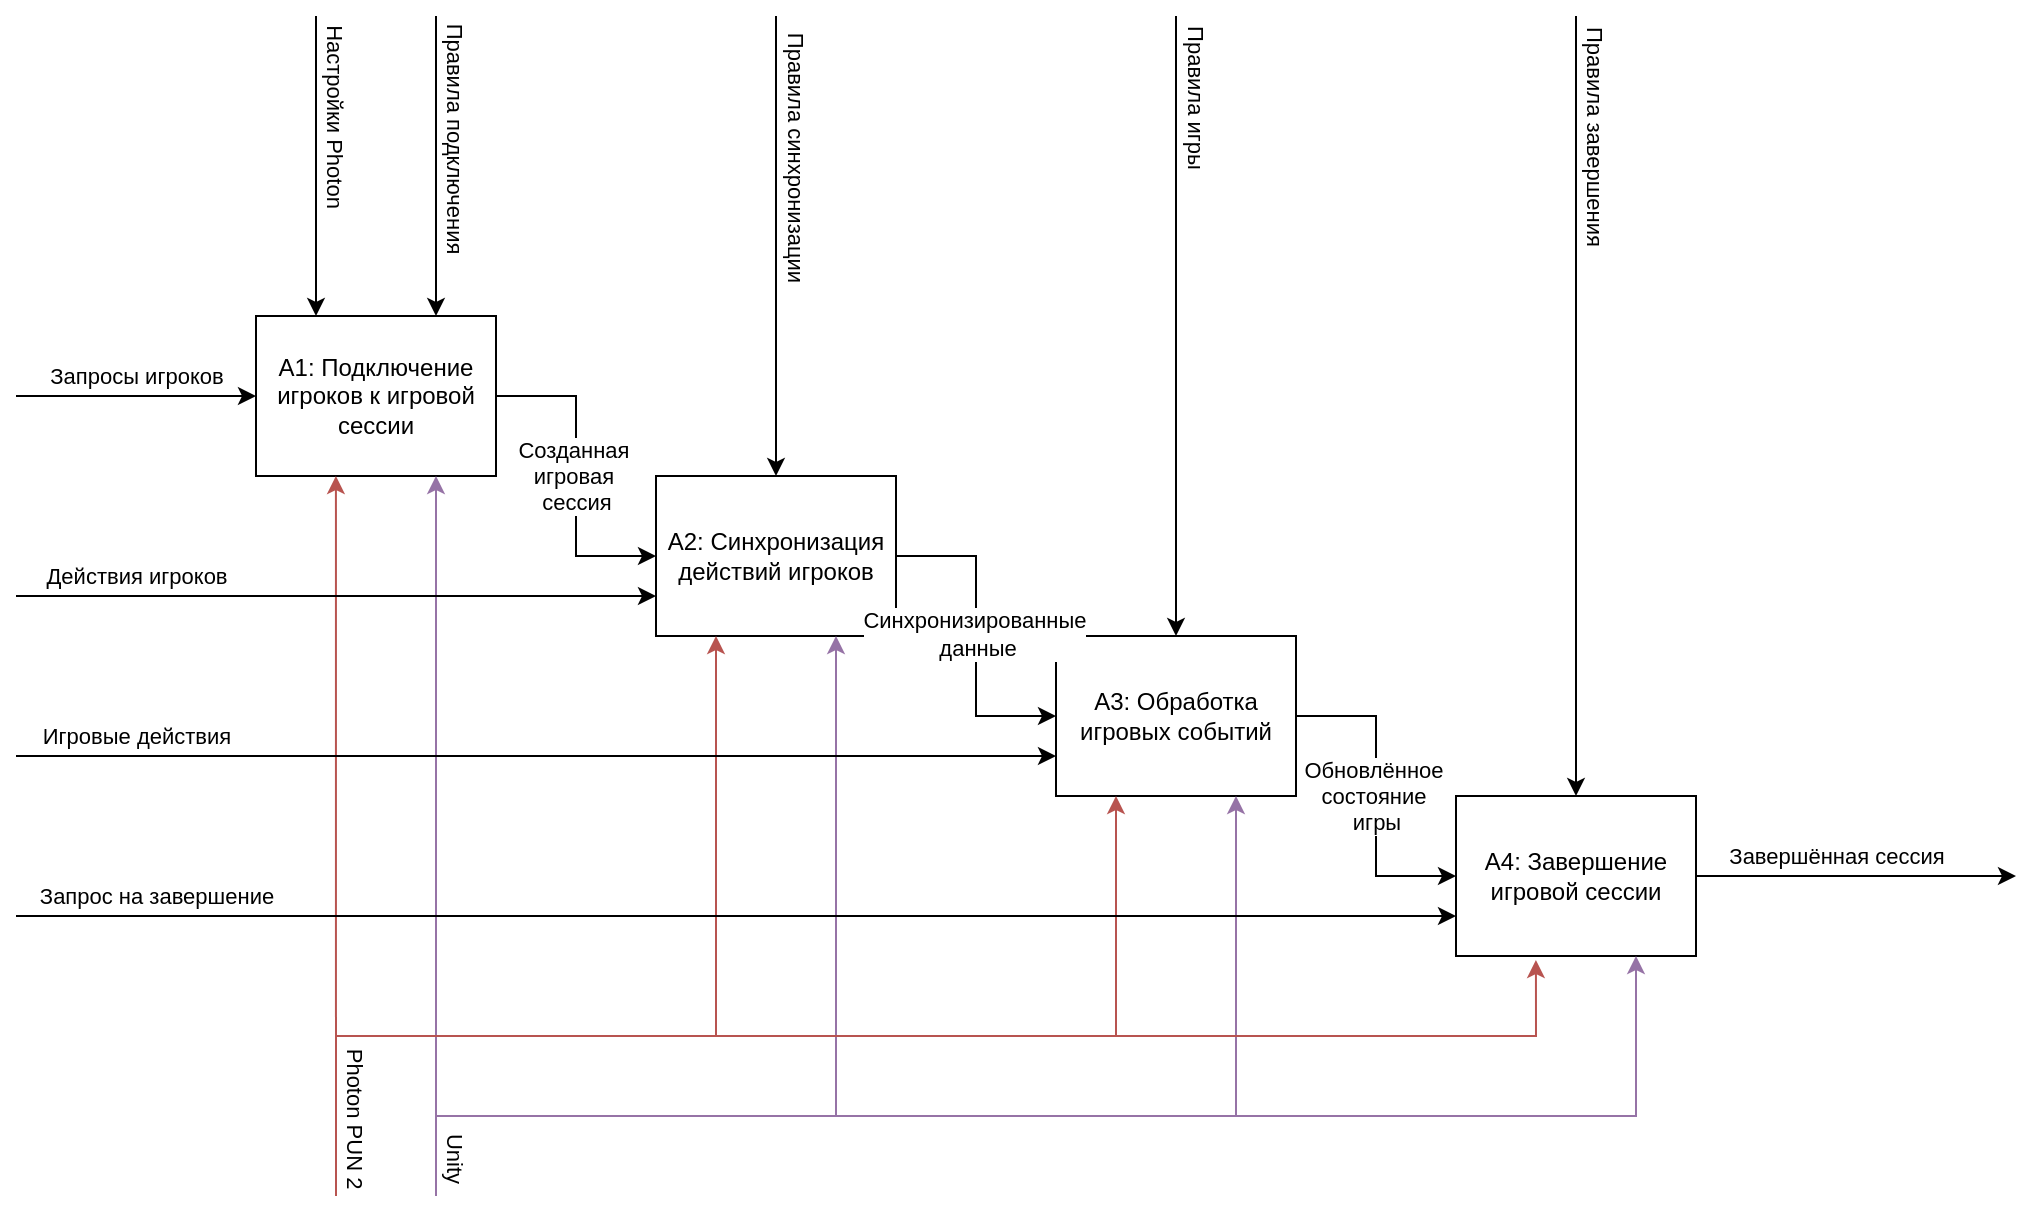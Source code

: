 <mxfile version="26.1.0">
  <diagram name="Страница — 1" id="Bv9RBbgBQuWoc-Rj4Vco">
    <mxGraphModel dx="2213" dy="767" grid="1" gridSize="10" guides="1" tooltips="1" connect="1" arrows="1" fold="1" page="1" pageScale="1" pageWidth="827" pageHeight="1169" math="0" shadow="0">
      <root>
        <mxCell id="0" />
        <mxCell id="1" parent="0" />
        <mxCell id="9QcZjnxf_XJzsvggfcqP-18" value="&lt;div&gt;A1: Подключение игроков к игровой сессии&lt;/div&gt;" style="rounded=0;whiteSpace=wrap;html=1;" vertex="1" parent="1">
          <mxGeometry x="-120" y="160" width="120" height="80" as="geometry" />
        </mxCell>
        <mxCell id="9QcZjnxf_XJzsvggfcqP-19" value="&lt;div&gt;A2: Синхронизация действий игроков&lt;/div&gt;" style="rounded=0;whiteSpace=wrap;html=1;" vertex="1" parent="1">
          <mxGeometry x="80" y="240" width="120" height="80" as="geometry" />
        </mxCell>
        <mxCell id="9QcZjnxf_XJzsvggfcqP-20" value="&lt;div&gt;A3: Обработка игровых событий&lt;/div&gt;" style="rounded=0;whiteSpace=wrap;html=1;" vertex="1" parent="1">
          <mxGeometry x="280" y="320" width="120" height="80" as="geometry" />
        </mxCell>
        <mxCell id="9QcZjnxf_XJzsvggfcqP-21" value="&lt;div&gt;A4: Завершение игровой сессии&lt;/div&gt;" style="rounded=0;whiteSpace=wrap;html=1;" vertex="1" parent="1">
          <mxGeometry x="480" y="400" width="120" height="80" as="geometry" />
        </mxCell>
        <mxCell id="9QcZjnxf_XJzsvggfcqP-22" value="" style="endArrow=classic;html=1;rounded=0;entryX=0;entryY=0.5;entryDx=0;entryDy=0;" edge="1" parent="1" target="9QcZjnxf_XJzsvggfcqP-18">
          <mxGeometry width="50" height="50" relative="1" as="geometry">
            <mxPoint x="-240" y="200" as="sourcePoint" />
            <mxPoint x="-140" y="320" as="targetPoint" />
          </mxGeometry>
        </mxCell>
        <mxCell id="9QcZjnxf_XJzsvggfcqP-23" value="&lt;div&gt;Запросы игроков&lt;/div&gt;" style="edgeLabel;html=1;align=center;verticalAlign=middle;resizable=0;points=[];" vertex="1" connectable="0" parent="9QcZjnxf_XJzsvggfcqP-22">
          <mxGeometry x="0.033" relative="1" as="geometry">
            <mxPoint x="-2" y="-10" as="offset" />
          </mxGeometry>
        </mxCell>
        <mxCell id="9QcZjnxf_XJzsvggfcqP-24" value="" style="endArrow=classic;html=1;rounded=0;entryX=0.25;entryY=0;entryDx=0;entryDy=0;" edge="1" parent="1" target="9QcZjnxf_XJzsvggfcqP-18">
          <mxGeometry width="50" height="50" relative="1" as="geometry">
            <mxPoint x="-90" y="10" as="sourcePoint" />
            <mxPoint x="-20" y="100" as="targetPoint" />
          </mxGeometry>
        </mxCell>
        <mxCell id="9QcZjnxf_XJzsvggfcqP-26" value="&lt;div&gt;Настройки Photon&lt;/div&gt;" style="edgeLabel;html=1;align=center;verticalAlign=middle;resizable=0;points=[];rotation=90;" vertex="1" connectable="0" parent="9QcZjnxf_XJzsvggfcqP-24">
          <mxGeometry x="-0.073" y="-1" relative="1" as="geometry">
            <mxPoint x="11" y="-20" as="offset" />
          </mxGeometry>
        </mxCell>
        <mxCell id="9QcZjnxf_XJzsvggfcqP-25" value="" style="endArrow=classic;html=1;rounded=0;entryX=0.75;entryY=0;entryDx=0;entryDy=0;" edge="1" parent="1" target="9QcZjnxf_XJzsvggfcqP-18">
          <mxGeometry width="50" height="50" relative="1" as="geometry">
            <mxPoint x="-30" y="10" as="sourcePoint" />
            <mxPoint x="-20" y="160" as="targetPoint" />
          </mxGeometry>
        </mxCell>
        <mxCell id="9QcZjnxf_XJzsvggfcqP-27" value="&lt;div&gt;Правила подключения&lt;/div&gt;" style="edgeLabel;html=1;align=center;verticalAlign=middle;resizable=0;points=[];rotation=90;" vertex="1" connectable="0" parent="9QcZjnxf_XJzsvggfcqP-25">
          <mxGeometry x="0.018" y="-1" relative="1" as="geometry">
            <mxPoint x="11" y="-16" as="offset" />
          </mxGeometry>
        </mxCell>
        <mxCell id="9QcZjnxf_XJzsvggfcqP-29" value="" style="endArrow=classic;html=1;rounded=0;entryX=0;entryY=0.5;entryDx=0;entryDy=0;exitX=1;exitY=0.5;exitDx=0;exitDy=0;" edge="1" parent="1" source="9QcZjnxf_XJzsvggfcqP-18" target="9QcZjnxf_XJzsvggfcqP-19">
          <mxGeometry width="50" height="50" relative="1" as="geometry">
            <mxPoint x="-120" y="450" as="sourcePoint" />
            <mxPoint x="-70" y="400" as="targetPoint" />
            <Array as="points">
              <mxPoint x="40" y="200" />
              <mxPoint x="40" y="280" />
            </Array>
          </mxGeometry>
        </mxCell>
        <mxCell id="9QcZjnxf_XJzsvggfcqP-32" value="&lt;div&gt;Созданная&amp;nbsp;&lt;/div&gt;&lt;div&gt;игровая&amp;nbsp;&lt;/div&gt;&lt;div&gt;сессия&lt;/div&gt;" style="edgeLabel;html=1;align=center;verticalAlign=middle;resizable=0;points=[];" vertex="1" connectable="0" parent="9QcZjnxf_XJzsvggfcqP-29">
          <mxGeometry x="-0.037" y="-2" relative="1" as="geometry">
            <mxPoint x="2" y="3" as="offset" />
          </mxGeometry>
        </mxCell>
        <mxCell id="9QcZjnxf_XJzsvggfcqP-30" value="" style="endArrow=classic;html=1;rounded=0;entryX=0;entryY=0.5;entryDx=0;entryDy=0;exitX=1;exitY=0.5;exitDx=0;exitDy=0;" edge="1" parent="1">
          <mxGeometry width="50" height="50" relative="1" as="geometry">
            <mxPoint x="200" y="280" as="sourcePoint" />
            <mxPoint x="280" y="360" as="targetPoint" />
            <Array as="points">
              <mxPoint x="240" y="280" />
              <mxPoint x="240" y="360" />
            </Array>
          </mxGeometry>
        </mxCell>
        <mxCell id="9QcZjnxf_XJzsvggfcqP-42" value="&lt;div&gt;Синхронизированные&lt;/div&gt;&lt;div&gt;&amp;nbsp;данные&lt;/div&gt;" style="edgeLabel;html=1;align=center;verticalAlign=middle;resizable=0;points=[];" vertex="1" connectable="0" parent="9QcZjnxf_XJzsvggfcqP-30">
          <mxGeometry x="-0.013" y="-1" relative="1" as="geometry">
            <mxPoint as="offset" />
          </mxGeometry>
        </mxCell>
        <mxCell id="9QcZjnxf_XJzsvggfcqP-31" value="" style="endArrow=classic;html=1;rounded=0;entryX=0;entryY=0.5;entryDx=0;entryDy=0;exitX=1;exitY=0.5;exitDx=0;exitDy=0;" edge="1" parent="1">
          <mxGeometry width="50" height="50" relative="1" as="geometry">
            <mxPoint x="400" y="360" as="sourcePoint" />
            <mxPoint x="480" y="440" as="targetPoint" />
            <Array as="points">
              <mxPoint x="440" y="360" />
              <mxPoint x="440" y="440" />
            </Array>
          </mxGeometry>
        </mxCell>
        <mxCell id="9QcZjnxf_XJzsvggfcqP-49" value="&lt;div&gt;Обновлённое&amp;nbsp;&lt;/div&gt;&lt;div&gt;состояние&amp;nbsp;&lt;/div&gt;&lt;div&gt;игры&lt;/div&gt;" style="edgeLabel;html=1;align=center;verticalAlign=middle;resizable=0;points=[];" vertex="1" connectable="0" parent="9QcZjnxf_XJzsvggfcqP-31">
          <mxGeometry x="-0.05" relative="1" as="geometry">
            <mxPoint y="4" as="offset" />
          </mxGeometry>
        </mxCell>
        <mxCell id="9QcZjnxf_XJzsvggfcqP-33" value="" style="endArrow=classic;html=1;rounded=0;entryX=0.333;entryY=1;entryDx=0;entryDy=0;entryPerimeter=0;fillColor=#f8cecc;strokeColor=#b85450;" edge="1" parent="1" target="9QcZjnxf_XJzsvggfcqP-18">
          <mxGeometry width="50" height="50" relative="1" as="geometry">
            <mxPoint x="-80" y="600" as="sourcePoint" />
            <mxPoint x="10" y="340" as="targetPoint" />
          </mxGeometry>
        </mxCell>
        <mxCell id="9QcZjnxf_XJzsvggfcqP-34" value="&lt;div&gt;Photon PUN 2&lt;/div&gt;" style="edgeLabel;html=1;align=center;verticalAlign=middle;resizable=0;points=[];rotation=90;" vertex="1" connectable="0" parent="9QcZjnxf_XJzsvggfcqP-33">
          <mxGeometry x="-0.019" y="-1" relative="1" as="geometry">
            <mxPoint x="9" y="137" as="offset" />
          </mxGeometry>
        </mxCell>
        <mxCell id="9QcZjnxf_XJzsvggfcqP-36" value="" style="endArrow=classic;html=1;rounded=0;entryX=0.75;entryY=1;entryDx=0;entryDy=0;fillColor=#e1d5e7;strokeColor=#9673a6;" edge="1" parent="1" target="9QcZjnxf_XJzsvggfcqP-18">
          <mxGeometry width="50" height="50" relative="1" as="geometry">
            <mxPoint x="-30" y="600" as="sourcePoint" />
            <mxPoint x="-70" y="250" as="targetPoint" />
          </mxGeometry>
        </mxCell>
        <mxCell id="9QcZjnxf_XJzsvggfcqP-37" value="&lt;div&gt;Unity&lt;/div&gt;" style="edgeLabel;html=1;align=center;verticalAlign=middle;resizable=0;points=[];rotation=90;" vertex="1" connectable="0" parent="9QcZjnxf_XJzsvggfcqP-36">
          <mxGeometry x="-0.019" y="-1" relative="1" as="geometry">
            <mxPoint x="9" y="157" as="offset" />
          </mxGeometry>
        </mxCell>
        <mxCell id="9QcZjnxf_XJzsvggfcqP-38" value="" style="endArrow=classic;html=1;rounded=0;entryX=0;entryY=0.75;entryDx=0;entryDy=0;" edge="1" parent="1" target="9QcZjnxf_XJzsvggfcqP-19">
          <mxGeometry width="50" height="50" relative="1" as="geometry">
            <mxPoint x="-240" y="300" as="sourcePoint" />
            <mxPoint x="-140" y="330" as="targetPoint" />
          </mxGeometry>
        </mxCell>
        <mxCell id="9QcZjnxf_XJzsvggfcqP-39" value="&lt;div&gt;Действия игроков&lt;/div&gt;" style="edgeLabel;html=1;align=center;verticalAlign=middle;resizable=0;points=[];" vertex="1" connectable="0" parent="9QcZjnxf_XJzsvggfcqP-38">
          <mxGeometry x="-0.431" y="-1" relative="1" as="geometry">
            <mxPoint x="-31" y="-11" as="offset" />
          </mxGeometry>
        </mxCell>
        <mxCell id="9QcZjnxf_XJzsvggfcqP-40" value="" style="endArrow=classic;html=1;rounded=0;entryX=0.5;entryY=0;entryDx=0;entryDy=0;" edge="1" parent="1" target="9QcZjnxf_XJzsvggfcqP-19">
          <mxGeometry width="50" height="50" relative="1" as="geometry">
            <mxPoint x="140" y="10" as="sourcePoint" />
            <mxPoint x="160" y="150" as="targetPoint" />
          </mxGeometry>
        </mxCell>
        <mxCell id="9QcZjnxf_XJzsvggfcqP-41" value="&lt;div&gt;Правила синхронизации&lt;/div&gt;" style="edgeLabel;html=1;align=center;verticalAlign=middle;resizable=0;points=[];rotation=90;" vertex="1" connectable="0" parent="9QcZjnxf_XJzsvggfcqP-40">
          <mxGeometry x="0.018" y="-1" relative="1" as="geometry">
            <mxPoint x="11" y="-47" as="offset" />
          </mxGeometry>
        </mxCell>
        <mxCell id="9QcZjnxf_XJzsvggfcqP-43" value="" style="endArrow=classic;html=1;rounded=0;entryX=0.75;entryY=1;entryDx=0;entryDy=0;fillColor=#e1d5e7;strokeColor=#9673a6;" edge="1" parent="1" target="9QcZjnxf_XJzsvggfcqP-19">
          <mxGeometry width="50" height="50" relative="1" as="geometry">
            <mxPoint x="170" y="560" as="sourcePoint" />
            <mxPoint x="240" y="470" as="targetPoint" />
            <Array as="points">
              <mxPoint x="170" y="480" />
            </Array>
          </mxGeometry>
        </mxCell>
        <mxCell id="9QcZjnxf_XJzsvggfcqP-44" value="" style="endArrow=classic;html=1;rounded=0;entryX=0.25;entryY=1;entryDx=0;entryDy=0;fillColor=#f8cecc;strokeColor=#b85450;" edge="1" parent="1" target="9QcZjnxf_XJzsvggfcqP-19">
          <mxGeometry width="50" height="50" relative="1" as="geometry">
            <mxPoint x="110" y="520" as="sourcePoint" />
            <mxPoint x="130" y="380" as="targetPoint" />
            <Array as="points">
              <mxPoint x="110" y="440" />
            </Array>
          </mxGeometry>
        </mxCell>
        <mxCell id="9QcZjnxf_XJzsvggfcqP-45" value="" style="endArrow=classic;html=1;rounded=0;entryX=0;entryY=0.75;entryDx=0;entryDy=0;" edge="1" parent="1" target="9QcZjnxf_XJzsvggfcqP-20">
          <mxGeometry width="50" height="50" relative="1" as="geometry">
            <mxPoint x="-240" y="380" as="sourcePoint" />
            <mxPoint x="90" y="310" as="targetPoint" />
          </mxGeometry>
        </mxCell>
        <mxCell id="9QcZjnxf_XJzsvggfcqP-46" value="&lt;div&gt;Игровые действия&lt;/div&gt;" style="edgeLabel;html=1;align=center;verticalAlign=middle;resizable=0;points=[];" vertex="1" connectable="0" parent="9QcZjnxf_XJzsvggfcqP-45">
          <mxGeometry x="-0.431" y="-1" relative="1" as="geometry">
            <mxPoint x="-88" y="-11" as="offset" />
          </mxGeometry>
        </mxCell>
        <mxCell id="9QcZjnxf_XJzsvggfcqP-47" value="" style="endArrow=classic;html=1;rounded=0;" edge="1" parent="1" target="9QcZjnxf_XJzsvggfcqP-20">
          <mxGeometry width="50" height="50" relative="1" as="geometry">
            <mxPoint x="340" y="10" as="sourcePoint" />
            <mxPoint x="120" y="250" as="targetPoint" />
          </mxGeometry>
        </mxCell>
        <mxCell id="9QcZjnxf_XJzsvggfcqP-48" value="&lt;div&gt;Правила игры&lt;/div&gt;" style="edgeLabel;html=1;align=center;verticalAlign=middle;resizable=0;points=[];rotation=90;" vertex="1" connectable="0" parent="9QcZjnxf_XJzsvggfcqP-47">
          <mxGeometry x="0.018" y="-1" relative="1" as="geometry">
            <mxPoint x="11" y="-118" as="offset" />
          </mxGeometry>
        </mxCell>
        <mxCell id="9QcZjnxf_XJzsvggfcqP-50" value="" style="endArrow=classic;html=1;rounded=0;entryX=0.75;entryY=1;entryDx=0;entryDy=0;fillColor=#e1d5e7;strokeColor=#9673a6;" edge="1" parent="1" target="9QcZjnxf_XJzsvggfcqP-20">
          <mxGeometry width="50" height="50" relative="1" as="geometry">
            <mxPoint x="370" y="560" as="sourcePoint" />
            <mxPoint x="360" y="490" as="targetPoint" />
            <Array as="points">
              <mxPoint x="370" y="480" />
            </Array>
          </mxGeometry>
        </mxCell>
        <mxCell id="9QcZjnxf_XJzsvggfcqP-51" value="" style="endArrow=classic;html=1;rounded=0;entryX=0.25;entryY=1;entryDx=0;entryDy=0;fillColor=#f8cecc;strokeColor=#b85450;" edge="1" parent="1" target="9QcZjnxf_XJzsvggfcqP-20">
          <mxGeometry width="50" height="50" relative="1" as="geometry">
            <mxPoint x="310" y="520" as="sourcePoint" />
            <mxPoint x="350" y="420" as="targetPoint" />
            <Array as="points">
              <mxPoint x="310" y="440" />
            </Array>
          </mxGeometry>
        </mxCell>
        <mxCell id="9QcZjnxf_XJzsvggfcqP-53" value="" style="endArrow=classic;html=1;rounded=0;entryX=0;entryY=0.75;entryDx=0;entryDy=0;" edge="1" parent="1" target="9QcZjnxf_XJzsvggfcqP-21">
          <mxGeometry width="50" height="50" relative="1" as="geometry">
            <mxPoint x="-240" y="460" as="sourcePoint" />
            <mxPoint x="290" y="390" as="targetPoint" />
          </mxGeometry>
        </mxCell>
        <mxCell id="9QcZjnxf_XJzsvggfcqP-54" value="&lt;div&gt;Запрос на завершение&lt;/div&gt;" style="edgeLabel;html=1;align=center;verticalAlign=middle;resizable=0;points=[];" vertex="1" connectable="0" parent="9QcZjnxf_XJzsvggfcqP-53">
          <mxGeometry x="-0.431" y="-1" relative="1" as="geometry">
            <mxPoint x="-135" y="-11" as="offset" />
          </mxGeometry>
        </mxCell>
        <mxCell id="9QcZjnxf_XJzsvggfcqP-55" value="" style="endArrow=classic;html=1;rounded=0;entryX=0.5;entryY=0;entryDx=0;entryDy=0;" edge="1" parent="1" target="9QcZjnxf_XJzsvggfcqP-21">
          <mxGeometry width="50" height="50" relative="1" as="geometry">
            <mxPoint x="540" y="10" as="sourcePoint" />
            <mxPoint x="320" y="330" as="targetPoint" />
          </mxGeometry>
        </mxCell>
        <mxCell id="9QcZjnxf_XJzsvggfcqP-56" value="&lt;div&gt;Правила завершения&lt;/div&gt;" style="edgeLabel;html=1;align=center;verticalAlign=middle;resizable=0;points=[];rotation=90;" vertex="1" connectable="0" parent="9QcZjnxf_XJzsvggfcqP-55">
          <mxGeometry x="0.018" y="-1" relative="1" as="geometry">
            <mxPoint x="11" y="-139" as="offset" />
          </mxGeometry>
        </mxCell>
        <mxCell id="9QcZjnxf_XJzsvggfcqP-57" value="" style="endArrow=classic;html=1;rounded=0;exitX=1;exitY=0.5;exitDx=0;exitDy=0;" edge="1" parent="1" source="9QcZjnxf_XJzsvggfcqP-21">
          <mxGeometry width="50" height="50" relative="1" as="geometry">
            <mxPoint x="710" y="430" as="sourcePoint" />
            <mxPoint x="760" y="440" as="targetPoint" />
          </mxGeometry>
        </mxCell>
        <mxCell id="9QcZjnxf_XJzsvggfcqP-58" value="&lt;div&gt;Завершённая сессия&lt;/div&gt;" style="edgeLabel;html=1;align=center;verticalAlign=middle;resizable=0;points=[];" vertex="1" connectable="0" parent="9QcZjnxf_XJzsvggfcqP-57">
          <mxGeometry x="-0.163" y="-3" relative="1" as="geometry">
            <mxPoint x="3" y="-13" as="offset" />
          </mxGeometry>
        </mxCell>
        <mxCell id="9QcZjnxf_XJzsvggfcqP-59" value="" style="endArrow=classic;html=1;rounded=0;entryX=0.333;entryY=1.025;entryDx=0;entryDy=0;entryPerimeter=0;fillColor=#f8cecc;strokeColor=#b85450;" edge="1" parent="1" target="9QcZjnxf_XJzsvggfcqP-21">
          <mxGeometry width="50" height="50" relative="1" as="geometry">
            <mxPoint x="-80" y="520" as="sourcePoint" />
            <mxPoint x="-30" y="470" as="targetPoint" />
            <Array as="points">
              <mxPoint x="520" y="520" />
            </Array>
          </mxGeometry>
        </mxCell>
        <mxCell id="9QcZjnxf_XJzsvggfcqP-60" value="" style="endArrow=classic;html=1;rounded=0;entryX=0.75;entryY=1;entryDx=0;entryDy=0;fillColor=#e1d5e7;strokeColor=#9673a6;" edge="1" parent="1" target="9QcZjnxf_XJzsvggfcqP-21">
          <mxGeometry width="50" height="50" relative="1" as="geometry">
            <mxPoint x="-30" y="560" as="sourcePoint" />
            <mxPoint x="290" y="570" as="targetPoint" />
            <Array as="points">
              <mxPoint x="570" y="560" />
            </Array>
          </mxGeometry>
        </mxCell>
      </root>
    </mxGraphModel>
  </diagram>
</mxfile>
